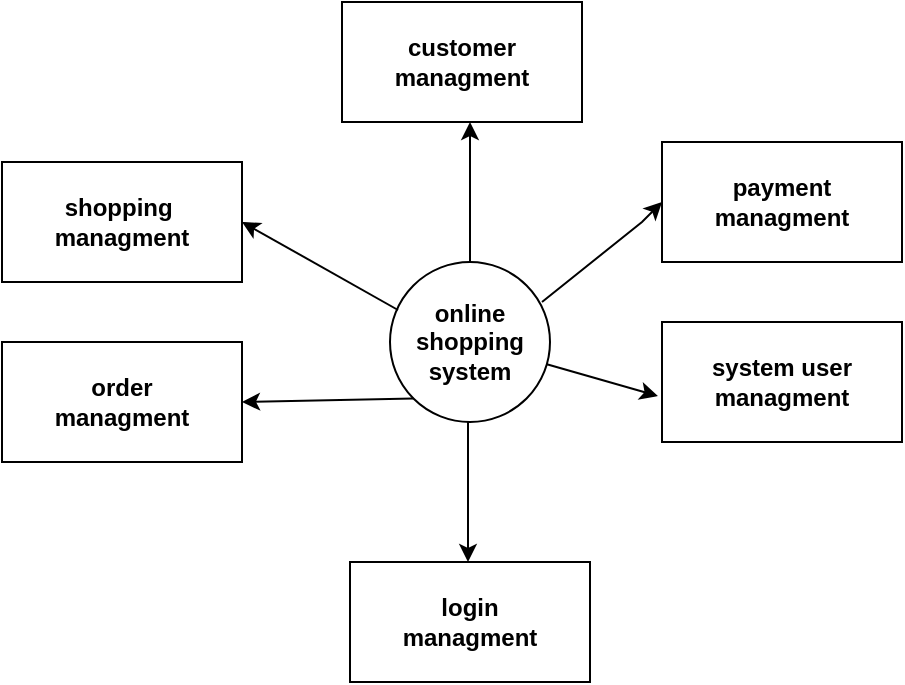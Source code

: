 <mxfile version="21.5.2" type="device">
  <diagram name="Page-1" id="SmlBREfKOUmNbPUNqQQZ">
    <mxGraphModel dx="880" dy="484" grid="1" gridSize="10" guides="1" tooltips="1" connect="1" arrows="1" fold="1" page="1" pageScale="1" pageWidth="827" pageHeight="1169" math="0" shadow="0">
      <root>
        <mxCell id="0" />
        <mxCell id="1" parent="0" />
        <mxCell id="_S1C1M2oIowGgtgaBhv4-1" value="&lt;b&gt;online&lt;br&gt;shopping&lt;br&gt;system&lt;/b&gt;" style="ellipse;whiteSpace=wrap;html=1;aspect=fixed;" vertex="1" parent="1">
          <mxGeometry x="374" y="300" width="80" height="80" as="geometry" />
        </mxCell>
        <mxCell id="_S1C1M2oIowGgtgaBhv4-2" value="&lt;b&gt;customer&lt;br&gt;managment&lt;/b&gt;" style="rounded=0;whiteSpace=wrap;html=1;" vertex="1" parent="1">
          <mxGeometry x="350" y="170" width="120" height="60" as="geometry" />
        </mxCell>
        <mxCell id="_S1C1M2oIowGgtgaBhv4-3" value="&lt;b&gt;login&lt;br&gt;managment&lt;/b&gt;" style="rounded=0;whiteSpace=wrap;html=1;" vertex="1" parent="1">
          <mxGeometry x="354" y="450" width="120" height="60" as="geometry" />
        </mxCell>
        <mxCell id="_S1C1M2oIowGgtgaBhv4-4" value="&lt;b&gt;shopping&amp;nbsp;&lt;br&gt;managment&lt;/b&gt;" style="rounded=0;whiteSpace=wrap;html=1;" vertex="1" parent="1">
          <mxGeometry x="180" y="250" width="120" height="60" as="geometry" />
        </mxCell>
        <mxCell id="_S1C1M2oIowGgtgaBhv4-5" value="&lt;b&gt;order&lt;br&gt;managment&lt;/b&gt;" style="rounded=0;whiteSpace=wrap;html=1;" vertex="1" parent="1">
          <mxGeometry x="180" y="340" width="120" height="60" as="geometry" />
        </mxCell>
        <mxCell id="_S1C1M2oIowGgtgaBhv4-6" value="&lt;b&gt;payment&lt;br&gt;managment&lt;/b&gt;" style="rounded=0;whiteSpace=wrap;html=1;" vertex="1" parent="1">
          <mxGeometry x="510" y="240" width="120" height="60" as="geometry" />
        </mxCell>
        <mxCell id="_S1C1M2oIowGgtgaBhv4-7" value="&lt;b&gt;system user&lt;br&gt;managment&lt;/b&gt;" style="rounded=0;whiteSpace=wrap;html=1;" vertex="1" parent="1">
          <mxGeometry x="510" y="330" width="120" height="60" as="geometry" />
        </mxCell>
        <mxCell id="_S1C1M2oIowGgtgaBhv4-9" value="" style="endArrow=classic;html=1;rounded=0;" edge="1" parent="1">
          <mxGeometry width="50" height="50" relative="1" as="geometry">
            <mxPoint x="414" y="300" as="sourcePoint" />
            <mxPoint x="414" y="230" as="targetPoint" />
          </mxGeometry>
        </mxCell>
        <mxCell id="_S1C1M2oIowGgtgaBhv4-10" value="" style="endArrow=classic;html=1;rounded=0;exitX=0.05;exitY=0.3;exitDx=0;exitDy=0;exitPerimeter=0;" edge="1" parent="1" source="_S1C1M2oIowGgtgaBhv4-1">
          <mxGeometry width="50" height="50" relative="1" as="geometry">
            <mxPoint x="370" y="330" as="sourcePoint" />
            <mxPoint x="300" y="280" as="targetPoint" />
          </mxGeometry>
        </mxCell>
        <mxCell id="_S1C1M2oIowGgtgaBhv4-12" value="" style="endArrow=classic;html=1;rounded=0;" edge="1" parent="1">
          <mxGeometry width="50" height="50" relative="1" as="geometry">
            <mxPoint x="413" y="380" as="sourcePoint" />
            <mxPoint x="413" y="450" as="targetPoint" />
          </mxGeometry>
        </mxCell>
        <mxCell id="_S1C1M2oIowGgtgaBhv4-13" value="" style="endArrow=classic;html=1;rounded=0;" edge="1" parent="1">
          <mxGeometry width="50" height="50" relative="1" as="geometry">
            <mxPoint x="450" y="320" as="sourcePoint" />
            <mxPoint x="510" y="270" as="targetPoint" />
            <Array as="points">
              <mxPoint x="500" y="280" />
            </Array>
          </mxGeometry>
        </mxCell>
        <mxCell id="_S1C1M2oIowGgtgaBhv4-14" value="" style="endArrow=classic;html=1;rounded=0;entryX=-0.017;entryY=0.617;entryDx=0;entryDy=0;entryPerimeter=0;" edge="1" parent="1" source="_S1C1M2oIowGgtgaBhv4-1" target="_S1C1M2oIowGgtgaBhv4-7">
          <mxGeometry width="50" height="50" relative="1" as="geometry">
            <mxPoint x="454" y="410" as="sourcePoint" />
            <mxPoint x="504" y="360" as="targetPoint" />
          </mxGeometry>
        </mxCell>
        <mxCell id="_S1C1M2oIowGgtgaBhv4-15" value="" style="endArrow=classic;html=1;rounded=0;entryX=1;entryY=0.5;entryDx=0;entryDy=0;exitX=0;exitY=1;exitDx=0;exitDy=0;" edge="1" parent="1" source="_S1C1M2oIowGgtgaBhv4-1" target="_S1C1M2oIowGgtgaBhv4-5">
          <mxGeometry width="50" height="50" relative="1" as="geometry">
            <mxPoint x="390" y="380" as="sourcePoint" />
            <mxPoint x="440" y="330" as="targetPoint" />
          </mxGeometry>
        </mxCell>
      </root>
    </mxGraphModel>
  </diagram>
</mxfile>
